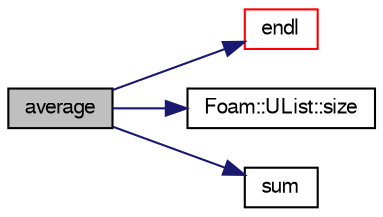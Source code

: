 digraph "average"
{
  bgcolor="transparent";
  edge [fontname="FreeSans",fontsize="10",labelfontname="FreeSans",labelfontsize="10"];
  node [fontname="FreeSans",fontsize="10",shape=record];
  rankdir="LR";
  Node67208 [label="average",height=0.2,width=0.4,color="black", fillcolor="grey75", style="filled", fontcolor="black"];
  Node67208 -> Node67209 [color="midnightblue",fontsize="10",style="solid",fontname="FreeSans"];
  Node67209 [label="endl",height=0.2,width=0.4,color="red",URL="$a21124.html#a2db8fe02a0d3909e9351bb4275b23ce4",tooltip="Add newline and flush stream. "];
  Node67208 -> Node67211 [color="midnightblue",fontsize="10",style="solid",fontname="FreeSans"];
  Node67211 [label="Foam::UList::size",height=0.2,width=0.4,color="black",URL="$a25698.html#a47b3bf30da1eb3ab8076b5fbe00e0494",tooltip="Return the number of elements in the UList. "];
  Node67208 -> Node67212 [color="midnightblue",fontsize="10",style="solid",fontname="FreeSans"];
  Node67212 [label="sum",height=0.2,width=0.4,color="black",URL="$a21124.html#a3d8733143aad0e03b300186ab4bef137"];
}
